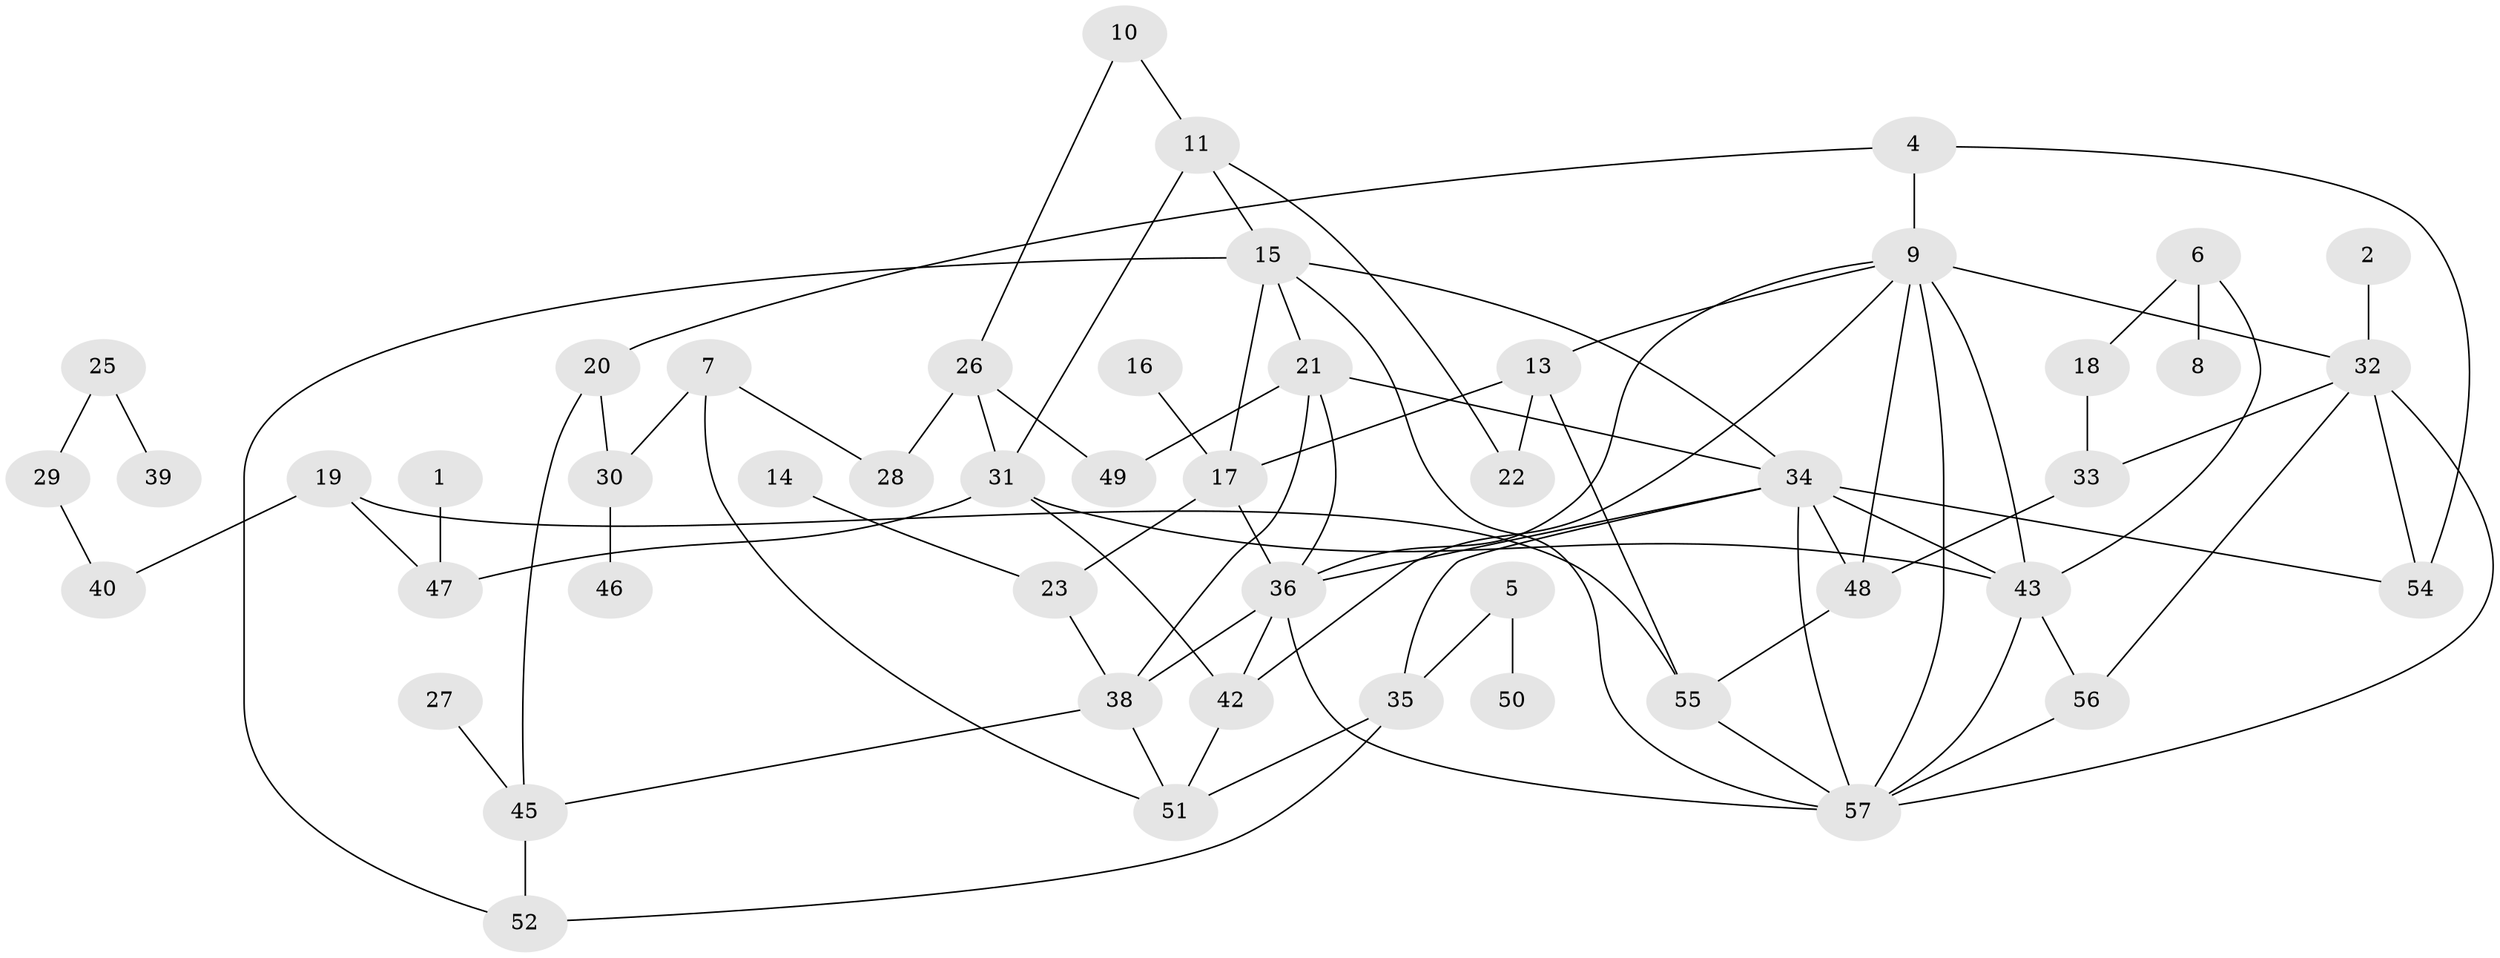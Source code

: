 // original degree distribution, {1: 0.14814814814814814, 3: 0.19753086419753085, 0: 0.07407407407407407, 5: 0.13580246913580246, 2: 0.2839506172839506, 6: 0.024691358024691357, 4: 0.12345679012345678, 7: 0.012345679012345678}
// Generated by graph-tools (version 1.1) at 2025/35/03/04/25 23:35:53]
// undirected, 50 vertices, 84 edges
graph export_dot {
  node [color=gray90,style=filled];
  1;
  2;
  4;
  5;
  6;
  7;
  8;
  9;
  10;
  11;
  13;
  14;
  15;
  16;
  17;
  18;
  19;
  20;
  21;
  22;
  23;
  25;
  26;
  27;
  28;
  29;
  30;
  31;
  32;
  33;
  34;
  35;
  36;
  38;
  39;
  40;
  42;
  43;
  45;
  46;
  47;
  48;
  49;
  50;
  51;
  52;
  54;
  55;
  56;
  57;
  1 -- 47 [weight=1.0];
  2 -- 32 [weight=1.0];
  4 -- 9 [weight=1.0];
  4 -- 20 [weight=1.0];
  4 -- 54 [weight=1.0];
  5 -- 35 [weight=1.0];
  5 -- 50 [weight=1.0];
  6 -- 8 [weight=1.0];
  6 -- 18 [weight=1.0];
  6 -- 43 [weight=1.0];
  7 -- 28 [weight=1.0];
  7 -- 30 [weight=1.0];
  7 -- 51 [weight=1.0];
  9 -- 13 [weight=1.0];
  9 -- 32 [weight=2.0];
  9 -- 36 [weight=1.0];
  9 -- 42 [weight=1.0];
  9 -- 43 [weight=1.0];
  9 -- 48 [weight=1.0];
  9 -- 57 [weight=1.0];
  10 -- 11 [weight=1.0];
  10 -- 26 [weight=1.0];
  11 -- 15 [weight=1.0];
  11 -- 22 [weight=1.0];
  11 -- 31 [weight=1.0];
  13 -- 17 [weight=1.0];
  13 -- 22 [weight=1.0];
  13 -- 55 [weight=1.0];
  14 -- 23 [weight=1.0];
  15 -- 17 [weight=1.0];
  15 -- 21 [weight=1.0];
  15 -- 34 [weight=1.0];
  15 -- 52 [weight=1.0];
  15 -- 57 [weight=1.0];
  16 -- 17 [weight=1.0];
  17 -- 23 [weight=1.0];
  17 -- 36 [weight=1.0];
  18 -- 33 [weight=1.0];
  19 -- 40 [weight=1.0];
  19 -- 47 [weight=1.0];
  19 -- 55 [weight=1.0];
  20 -- 30 [weight=1.0];
  20 -- 45 [weight=1.0];
  21 -- 34 [weight=1.0];
  21 -- 36 [weight=1.0];
  21 -- 38 [weight=1.0];
  21 -- 49 [weight=1.0];
  23 -- 38 [weight=1.0];
  25 -- 29 [weight=1.0];
  25 -- 39 [weight=1.0];
  26 -- 28 [weight=1.0];
  26 -- 31 [weight=1.0];
  26 -- 49 [weight=1.0];
  27 -- 45 [weight=1.0];
  29 -- 40 [weight=1.0];
  30 -- 46 [weight=1.0];
  31 -- 42 [weight=1.0];
  31 -- 43 [weight=1.0];
  31 -- 47 [weight=1.0];
  32 -- 33 [weight=1.0];
  32 -- 54 [weight=1.0];
  32 -- 56 [weight=1.0];
  32 -- 57 [weight=1.0];
  33 -- 48 [weight=1.0];
  34 -- 35 [weight=1.0];
  34 -- 36 [weight=1.0];
  34 -- 43 [weight=1.0];
  34 -- 48 [weight=2.0];
  34 -- 54 [weight=1.0];
  34 -- 57 [weight=1.0];
  35 -- 51 [weight=1.0];
  35 -- 52 [weight=1.0];
  36 -- 38 [weight=1.0];
  36 -- 42 [weight=1.0];
  36 -- 57 [weight=1.0];
  38 -- 45 [weight=1.0];
  38 -- 51 [weight=1.0];
  42 -- 51 [weight=1.0];
  43 -- 56 [weight=1.0];
  43 -- 57 [weight=1.0];
  45 -- 52 [weight=1.0];
  48 -- 55 [weight=1.0];
  55 -- 57 [weight=1.0];
  56 -- 57 [weight=1.0];
}
